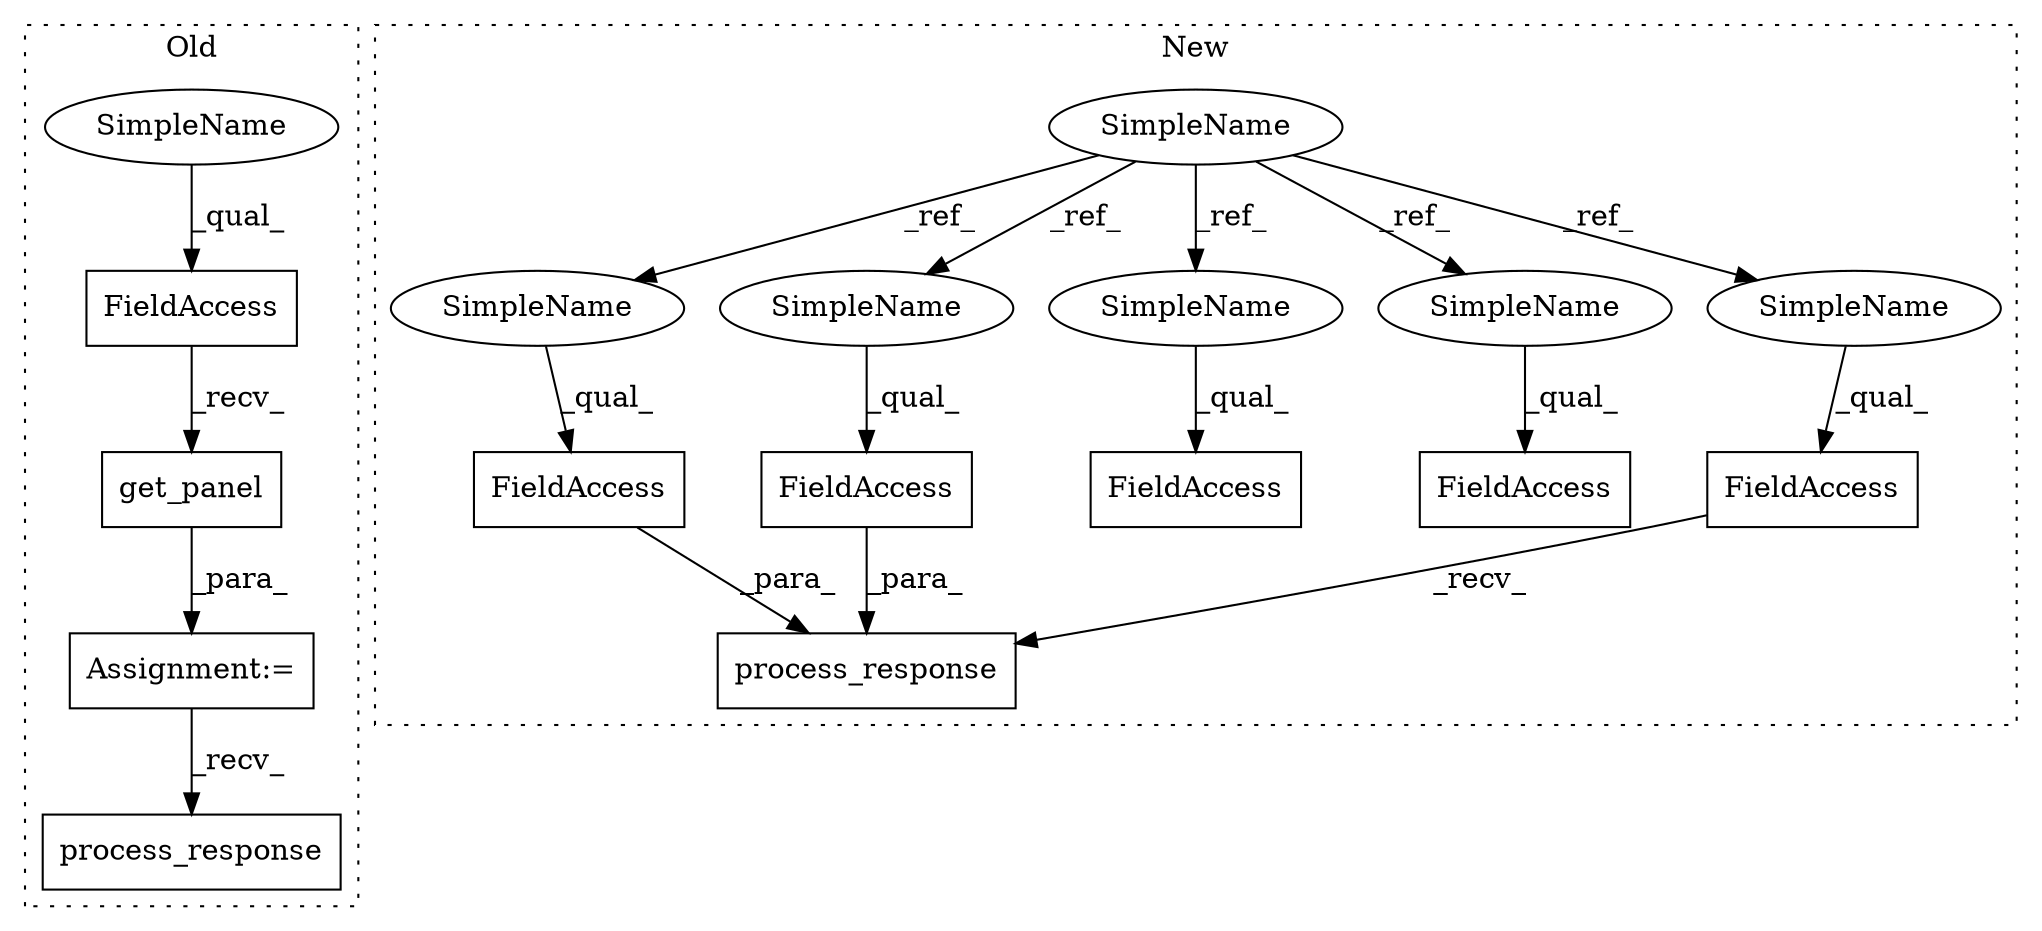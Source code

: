 digraph G {
subgraph cluster0 {
1 [label="process_response" a="32" s="1070,1096" l="17,1" shape="box"];
6 [label="Assignment:=" a="7" s="1013" l="1" shape="box"];
7 [label="get_panel" a="32" s="1027,1049" l="10,1" shape="box"];
8 [label="FieldAccess" a="22" s="1014" l="12" shape="box"];
17 [label="SimpleName" a="42" s="1014" l="4" shape="ellipse"];
label = "Old";
style="dotted";
}
subgraph cluster1 {
2 [label="process_response" a="32" s="967,1010" l="17,1" shape="box"];
3 [label="FieldAccess" a="22" s="997" l="13" shape="box"];
4 [label="FieldAccess" a="22" s="956" l="10" shape="box"];
5 [label="FieldAccess" a="22" s="984" l="12" shape="box"];
9 [label="SimpleName" a="42" s="876" l="4" shape="ellipse"];
10 [label="FieldAccess" a="22" s="1025" l="10" shape="box"];
11 [label="FieldAccess" a="22" s="904" l="11" shape="box"];
12 [label="SimpleName" a="42" s="984" l="4" shape="ellipse"];
13 [label="SimpleName" a="42" s="997" l="4" shape="ellipse"];
14 [label="SimpleName" a="42" s="904" l="4" shape="ellipse"];
15 [label="SimpleName" a="42" s="1025" l="4" shape="ellipse"];
16 [label="SimpleName" a="42" s="956" l="4" shape="ellipse"];
label = "New";
style="dotted";
}
3 -> 2 [label="_para_"];
4 -> 2 [label="_recv_"];
5 -> 2 [label="_para_"];
6 -> 1 [label="_recv_"];
7 -> 6 [label="_para_"];
8 -> 7 [label="_recv_"];
9 -> 15 [label="_ref_"];
9 -> 12 [label="_ref_"];
9 -> 16 [label="_ref_"];
9 -> 13 [label="_ref_"];
9 -> 14 [label="_ref_"];
12 -> 5 [label="_qual_"];
13 -> 3 [label="_qual_"];
14 -> 11 [label="_qual_"];
15 -> 10 [label="_qual_"];
16 -> 4 [label="_qual_"];
17 -> 8 [label="_qual_"];
}